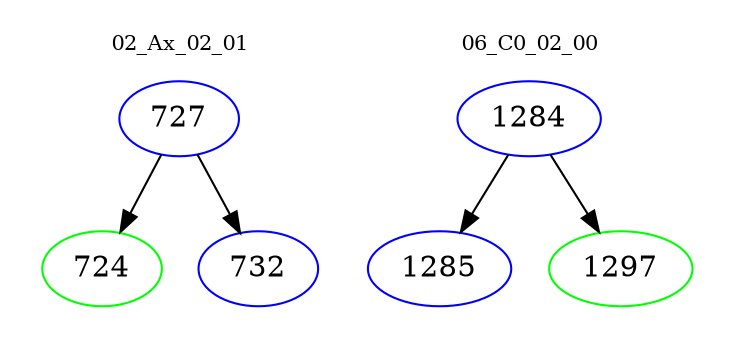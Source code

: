 digraph{
subgraph cluster_0 {
color = white
label = "02_Ax_02_01";
fontsize=10;
T0_727 [label="727", color="blue"]
T0_727 -> T0_724 [color="black"]
T0_724 [label="724", color="green"]
T0_727 -> T0_732 [color="black"]
T0_732 [label="732", color="blue"]
}
subgraph cluster_1 {
color = white
label = "06_C0_02_00";
fontsize=10;
T1_1284 [label="1284", color="blue"]
T1_1284 -> T1_1285 [color="black"]
T1_1285 [label="1285", color="blue"]
T1_1284 -> T1_1297 [color="black"]
T1_1297 [label="1297", color="green"]
}
}
